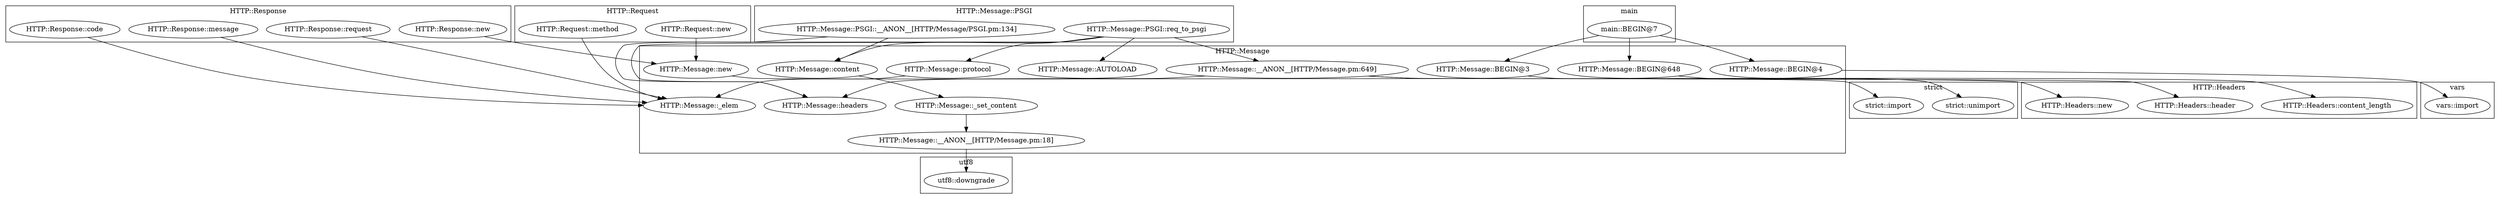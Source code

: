 digraph {
graph [overlap=false]
subgraph cluster_HTTP_Message {
	label="HTTP::Message";
	"HTTP::Message::content";
	"HTTP::Message::BEGIN@648";
	"HTTP::Message::AUTOLOAD";
	"HTTP::Message::protocol";
	"HTTP::Message::BEGIN@3";
	"HTTP::Message::_set_content";
	"HTTP::Message::__ANON__[HTTP/Message.pm:649]";
	"HTTP::Message::__ANON__[HTTP/Message.pm:18]";
	"HTTP::Message::BEGIN@4";
	"HTTP::Message::headers";
	"HTTP::Message::new";
	"HTTP::Message::_elem";
}
subgraph cluster_HTTP_Headers {
	label="HTTP::Headers";
	"HTTP::Headers::content_length";
	"HTTP::Headers::new";
	"HTTP::Headers::header";
}
subgraph cluster_HTTP_Request {
	label="HTTP::Request";
	"HTTP::Request::new";
	"HTTP::Request::method";
}
subgraph cluster_utf8 {
	label="utf8";
	"utf8::downgrade";
}
subgraph cluster_HTTP_Message_PSGI {
	label="HTTP::Message::PSGI";
	"HTTP::Message::PSGI::req_to_psgi";
	"HTTP::Message::PSGI::__ANON__[HTTP/Message/PSGI.pm:134]";
}
subgraph cluster_HTTP_Response {
	label="HTTP::Response";
	"HTTP::Response::new";
	"HTTP::Response::request";
	"HTTP::Response::code";
	"HTTP::Response::message";
}
subgraph cluster_main {
	label="main";
	"main::BEGIN@7";
}
subgraph cluster_vars {
	label="vars";
	"vars::import";
}
subgraph cluster_strict {
	label="strict";
	"strict::unimport";
	"strict::import";
}
"HTTP::Message::__ANON__[HTTP/Message.pm:649]" -> "HTTP::Headers::header";
"HTTP::Message::BEGIN@3" -> "strict::import";
"HTTP::Message::content" -> "HTTP::Message::_set_content";
"HTTP::Message::protocol" -> "HTTP::Message::_elem";
"HTTP::Response::request" -> "HTTP::Message::_elem";
"HTTP::Response::code" -> "HTTP::Message::_elem";
"HTTP::Request::method" -> "HTTP::Message::_elem";
"HTTP::Response::message" -> "HTTP::Message::_elem";
"main::BEGIN@7" -> "HTTP::Message::BEGIN@3";
"HTTP::Message::PSGI::req_to_psgi" -> "HTTP::Message::__ANON__[HTTP/Message.pm:649]";
"HTTP::Message::_set_content" -> "HTTP::Message::__ANON__[HTTP/Message.pm:18]";
"HTTP::Message::PSGI::req_to_psgi" -> "HTTP::Message::headers";
"HTTP::Message::PSGI::__ANON__[HTTP/Message/PSGI.pm:134]" -> "HTTP::Message::headers";
"HTTP::Message::__ANON__[HTTP/Message.pm:649]" -> "HTTP::Message::headers";
"HTTP::Message::BEGIN@648" -> "strict::unimport";
"HTTP::Message::BEGIN@4" -> "vars::import";
"HTTP::Response::new" -> "HTTP::Message::new";
"HTTP::Request::new" -> "HTTP::Message::new";
"HTTP::Message::__ANON__[HTTP/Message.pm:18]" -> "utf8::downgrade";
"HTTP::Message::__ANON__[HTTP/Message.pm:649]" -> "HTTP::Headers::content_length";
"HTTP::Message::PSGI::req_to_psgi" -> "HTTP::Message::protocol";
"main::BEGIN@7" -> "HTTP::Message::BEGIN@648";
"HTTP::Message::PSGI::req_to_psgi" -> "HTTP::Message::AUTOLOAD";
"HTTP::Message::new" -> "HTTP::Headers::new";
"main::BEGIN@7" -> "HTTP::Message::BEGIN@4";
"HTTP::Message::PSGI::req_to_psgi" -> "HTTP::Message::content";
"HTTP::Message::PSGI::__ANON__[HTTP/Message/PSGI.pm:134]" -> "HTTP::Message::content";
}
